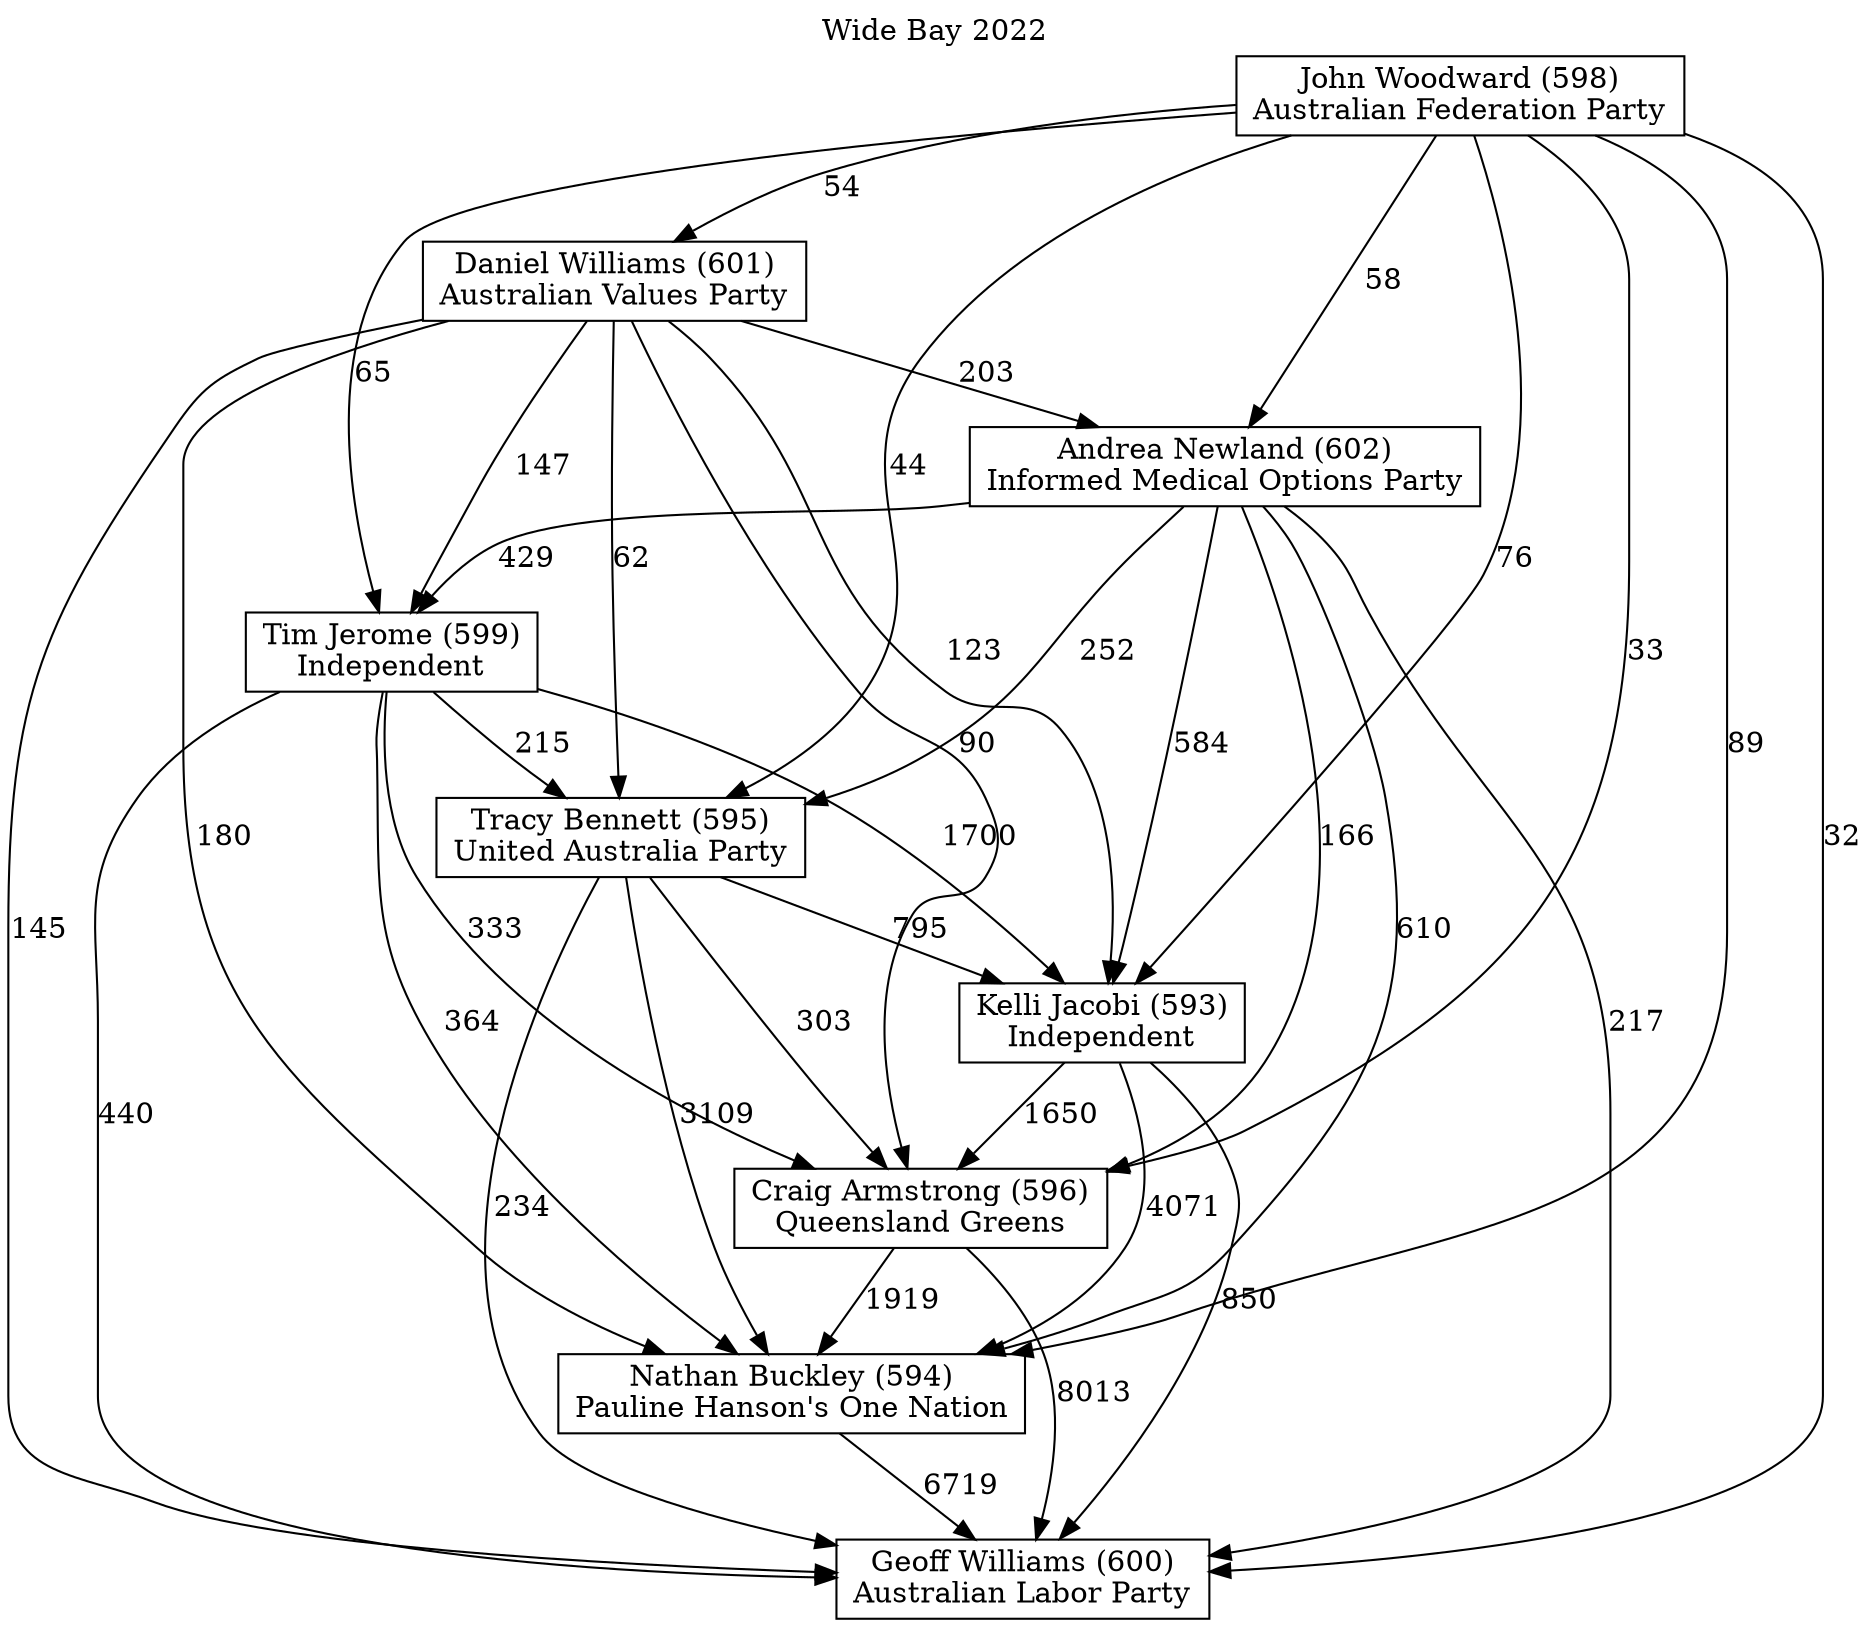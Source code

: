 // House preference flow
digraph "Geoff Williams (600)_Wide Bay_2022" {
	graph [label="Wide Bay 2022" labelloc=t mclimit=10]
	node [shape=box]
	"Geoff Williams (600)" [label="Geoff Williams (600)
Australian Labor Party"]
	"Nathan Buckley (594)" [label="Nathan Buckley (594)
Pauline Hanson's One Nation"]
	"Craig Armstrong (596)" [label="Craig Armstrong (596)
Queensland Greens"]
	"Kelli Jacobi (593)" [label="Kelli Jacobi (593)
Independent"]
	"Tracy Bennett (595)" [label="Tracy Bennett (595)
United Australia Party"]
	"Tim Jerome (599)" [label="Tim Jerome (599)
Independent"]
	"Andrea Newland (602)" [label="Andrea Newland (602)
Informed Medical Options Party"]
	"Daniel Williams (601)" [label="Daniel Williams (601)
Australian Values Party"]
	"John Woodward (598)" [label="John Woodward (598)
Australian Federation Party"]
	"Nathan Buckley (594)" -> "Geoff Williams (600)" [label=6719]
	"Craig Armstrong (596)" -> "Nathan Buckley (594)" [label=1919]
	"Kelli Jacobi (593)" -> "Craig Armstrong (596)" [label=1650]
	"Tracy Bennett (595)" -> "Kelli Jacobi (593)" [label=795]
	"Tim Jerome (599)" -> "Tracy Bennett (595)" [label=215]
	"Andrea Newland (602)" -> "Tim Jerome (599)" [label=429]
	"Daniel Williams (601)" -> "Andrea Newland (602)" [label=203]
	"John Woodward (598)" -> "Daniel Williams (601)" [label=54]
	"Craig Armstrong (596)" -> "Geoff Williams (600)" [label=8013]
	"Kelli Jacobi (593)" -> "Geoff Williams (600)" [label=850]
	"Tracy Bennett (595)" -> "Geoff Williams (600)" [label=234]
	"Tim Jerome (599)" -> "Geoff Williams (600)" [label=440]
	"Andrea Newland (602)" -> "Geoff Williams (600)" [label=217]
	"Daniel Williams (601)" -> "Geoff Williams (600)" [label=145]
	"John Woodward (598)" -> "Geoff Williams (600)" [label=32]
	"John Woodward (598)" -> "Andrea Newland (602)" [label=58]
	"Daniel Williams (601)" -> "Tim Jerome (599)" [label=147]
	"John Woodward (598)" -> "Tim Jerome (599)" [label=65]
	"Andrea Newland (602)" -> "Tracy Bennett (595)" [label=252]
	"Daniel Williams (601)" -> "Tracy Bennett (595)" [label=62]
	"John Woodward (598)" -> "Tracy Bennett (595)" [label=44]
	"Tim Jerome (599)" -> "Kelli Jacobi (593)" [label=1700]
	"Andrea Newland (602)" -> "Kelli Jacobi (593)" [label=584]
	"Daniel Williams (601)" -> "Kelli Jacobi (593)" [label=123]
	"John Woodward (598)" -> "Kelli Jacobi (593)" [label=76]
	"Tracy Bennett (595)" -> "Craig Armstrong (596)" [label=303]
	"Tim Jerome (599)" -> "Craig Armstrong (596)" [label=333]
	"Andrea Newland (602)" -> "Craig Armstrong (596)" [label=166]
	"Daniel Williams (601)" -> "Craig Armstrong (596)" [label=90]
	"John Woodward (598)" -> "Craig Armstrong (596)" [label=33]
	"Kelli Jacobi (593)" -> "Nathan Buckley (594)" [label=4071]
	"Tracy Bennett (595)" -> "Nathan Buckley (594)" [label=3109]
	"Tim Jerome (599)" -> "Nathan Buckley (594)" [label=364]
	"Andrea Newland (602)" -> "Nathan Buckley (594)" [label=610]
	"Daniel Williams (601)" -> "Nathan Buckley (594)" [label=180]
	"John Woodward (598)" -> "Nathan Buckley (594)" [label=89]
}
